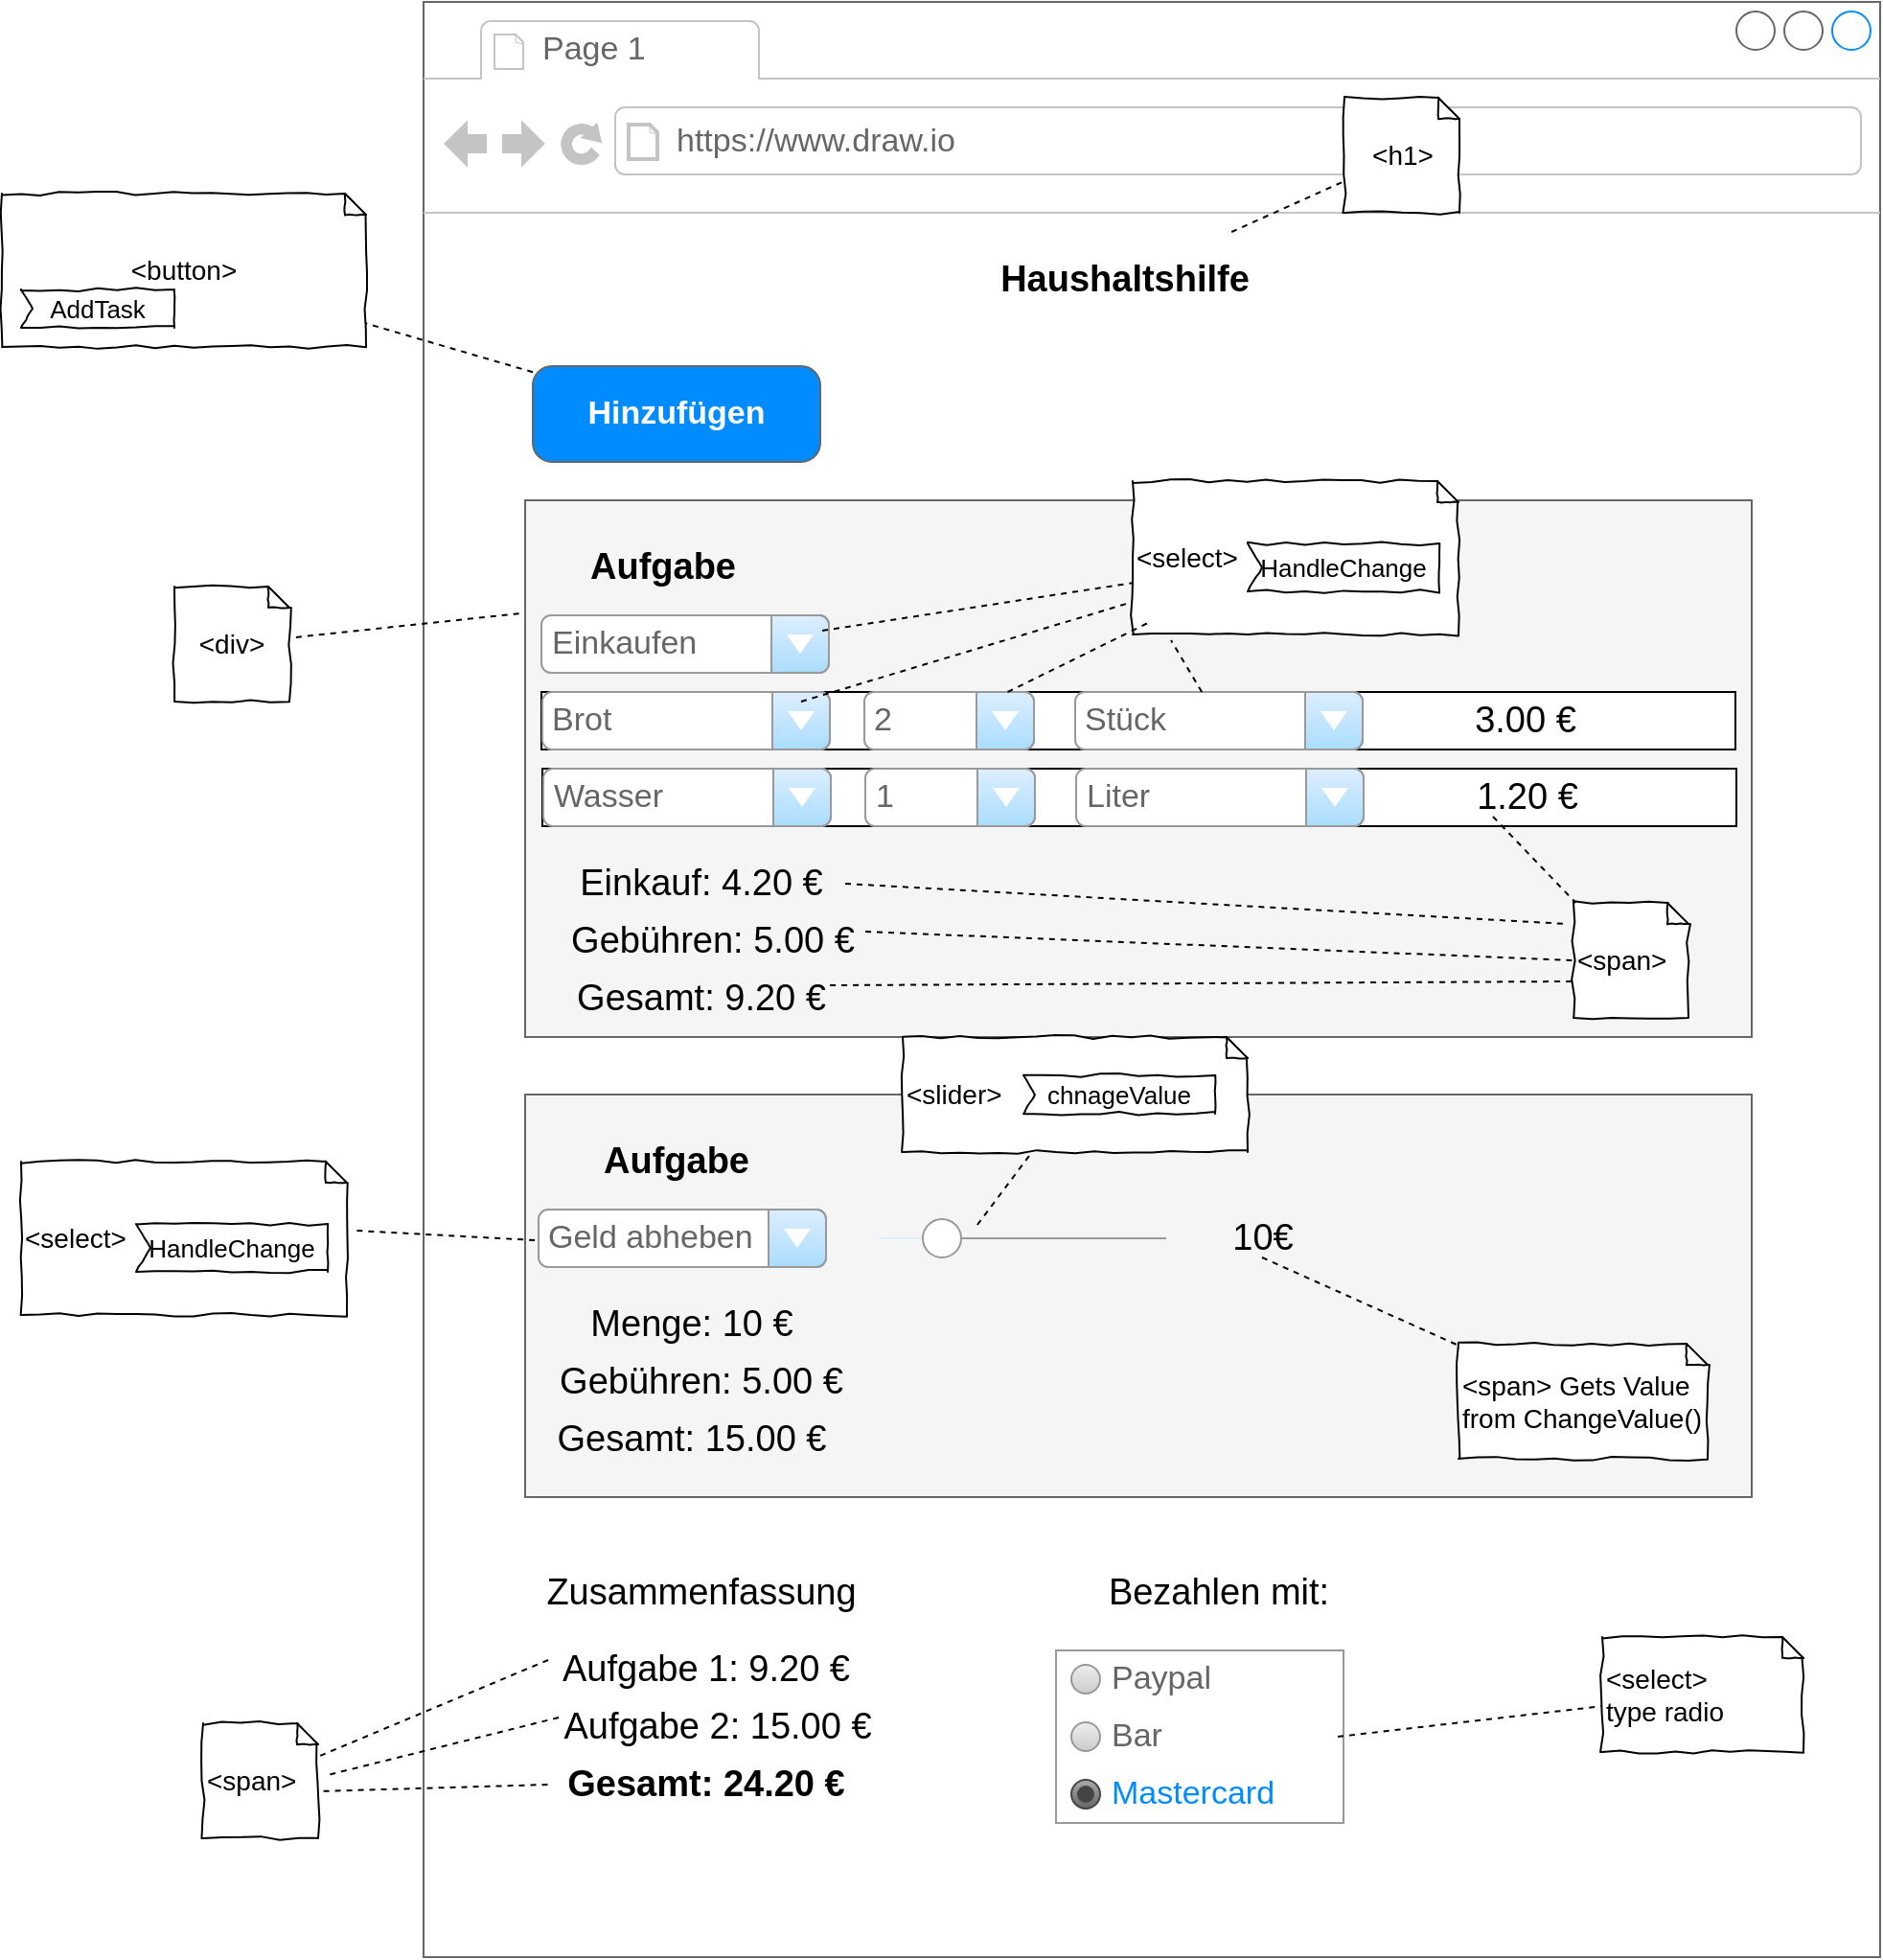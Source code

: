 <mxfile version="13.0.8" type="device"><diagram name="Page-1" id="f1b7ffb7-ca1e-a977-7cf5-a751b3c06c05"><mxGraphModel dx="2248" dy="1882" grid="1" gridSize="10" guides="1" tooltips="1" connect="1" arrows="1" fold="1" page="1" pageScale="1" pageWidth="826" pageHeight="1169" background="#ffffff" math="0" shadow="0"><root><mxCell id="0"/><mxCell id="1" parent="0"/><mxCell id="hwgr4TLDCF2FktcqX4B6-75" value="" style="strokeWidth=1;shadow=0;dashed=0;align=center;html=1;shape=mxgraph.mockup.containers.browserWindow;rSize=0;strokeColor=#666666;strokeColor2=#008cff;strokeColor3=#c4c4c4;mainText=,;recursiveResize=0;" vertex="1" parent="1"><mxGeometry x="50" y="-30" width="760" height="1020" as="geometry"/></mxCell><mxCell id="hwgr4TLDCF2FktcqX4B6-76" value="Page 1" style="strokeWidth=1;shadow=0;dashed=0;align=center;html=1;shape=mxgraph.mockup.containers.anchor;fontSize=17;fontColor=#666666;align=left;" vertex="1" parent="1"><mxGeometry x="110" y="-18" width="110" height="26" as="geometry"/></mxCell><mxCell id="hwgr4TLDCF2FktcqX4B6-77" value="https://www.draw.io" style="strokeWidth=1;shadow=0;dashed=0;align=center;html=1;shape=mxgraph.mockup.containers.anchor;rSize=0;fontSize=17;fontColor=#666666;align=left;" vertex="1" parent="1"><mxGeometry x="180" y="30" width="250" height="26" as="geometry"/></mxCell><mxCell id="hwgr4TLDCF2FktcqX4B6-78" value="" style="rounded=0;whiteSpace=wrap;html=1;fillColor=#f5f5f5;strokeColor=#666666;fontColor=#333333;" vertex="1" parent="1"><mxGeometry x="103" y="230" width="640" height="280" as="geometry"/></mxCell><mxCell id="hwgr4TLDCF2FktcqX4B6-79" value="Haushaltshilfe" style="text;html=1;strokeColor=none;fillColor=none;align=center;verticalAlign=middle;whiteSpace=wrap;rounded=0;fontStyle=1;fontSize=19;" vertex="1" parent="1"><mxGeometry x="346" y="90" width="140" height="50" as="geometry"/></mxCell><mxCell id="hwgr4TLDCF2FktcqX4B6-80" value="Aufgabe" style="text;html=1;strokeColor=none;fillColor=none;align=center;verticalAlign=middle;whiteSpace=wrap;rounded=0;fontStyle=1;fontSize=19;" vertex="1" parent="1"><mxGeometry x="104.5" y="240" width="140" height="50" as="geometry"/></mxCell><mxCell id="hwgr4TLDCF2FktcqX4B6-82" value="Einkaufen" style="strokeWidth=1;shadow=0;dashed=0;align=center;html=1;shape=mxgraph.mockup.forms.comboBox;strokeColor=#999999;fillColor=#ddeeff;align=left;fillColor2=#aaddff;mainText=;fontColor=#666666;fontSize=17;spacingLeft=3;" vertex="1" parent="1"><mxGeometry x="111.5" y="290" width="150" height="30" as="geometry"/></mxCell><mxCell id="hwgr4TLDCF2FktcqX4B6-83" value="" style="rounded=0;whiteSpace=wrap;html=1;fontSize=19;" vertex="1" parent="1"><mxGeometry x="111.5" y="330" width="623" height="30" as="geometry"/></mxCell><mxCell id="hwgr4TLDCF2FktcqX4B6-84" value="Brot" style="strokeWidth=1;shadow=0;dashed=0;align=center;html=1;shape=mxgraph.mockup.forms.comboBox;strokeColor=#999999;fillColor=#ddeeff;align=left;fillColor2=#aaddff;mainText=;fontColor=#666666;fontSize=17;spacingLeft=3;" vertex="1" parent="1"><mxGeometry x="112" y="330" width="150" height="30" as="geometry"/></mxCell><mxCell id="hwgr4TLDCF2FktcqX4B6-85" value="2" style="strokeWidth=1;shadow=0;dashed=0;align=center;html=1;shape=mxgraph.mockup.forms.comboBox;strokeColor=#999999;fillColor=#ddeeff;align=left;fillColor2=#aaddff;mainText=;fontColor=#666666;fontSize=17;spacingLeft=3;" vertex="1" parent="1"><mxGeometry x="280" y="330" width="88.5" height="30" as="geometry"/></mxCell><mxCell id="hwgr4TLDCF2FktcqX4B6-86" value="Stück" style="strokeWidth=1;shadow=0;dashed=0;align=center;html=1;shape=mxgraph.mockup.forms.comboBox;strokeColor=#999999;fillColor=#ddeeff;align=left;fillColor2=#aaddff;mainText=;fontColor=#666666;fontSize=17;spacingLeft=3;" vertex="1" parent="1"><mxGeometry x="390" y="330" width="150" height="30" as="geometry"/></mxCell><mxCell id="hwgr4TLDCF2FktcqX4B6-87" value="3.00 €" style="text;html=1;strokeColor=none;fillColor=none;align=center;verticalAlign=middle;whiteSpace=wrap;rounded=0;fontSize=19;" vertex="1" parent="1"><mxGeometry x="590" y="335" width="70" height="20" as="geometry"/></mxCell><mxCell id="hwgr4TLDCF2FktcqX4B6-88" value="" style="rounded=0;whiteSpace=wrap;html=1;fontSize=19;" vertex="1" parent="1"><mxGeometry x="112" y="370" width="623" height="30" as="geometry"/></mxCell><mxCell id="hwgr4TLDCF2FktcqX4B6-89" value="1.20 €" style="text;html=1;strokeColor=none;fillColor=none;align=center;verticalAlign=middle;whiteSpace=wrap;rounded=0;fontSize=19;" vertex="1" parent="1"><mxGeometry x="590.5" y="375" width="70" height="20" as="geometry"/></mxCell><mxCell id="hwgr4TLDCF2FktcqX4B6-90" value="Liter" style="strokeWidth=1;shadow=0;dashed=0;align=center;html=1;shape=mxgraph.mockup.forms.comboBox;strokeColor=#999999;fillColor=#ddeeff;align=left;fillColor2=#aaddff;mainText=;fontColor=#666666;fontSize=17;spacingLeft=3;" vertex="1" parent="1"><mxGeometry x="390.5" y="370" width="150" height="30" as="geometry"/></mxCell><mxCell id="hwgr4TLDCF2FktcqX4B6-91" value="1" style="strokeWidth=1;shadow=0;dashed=0;align=center;html=1;shape=mxgraph.mockup.forms.comboBox;strokeColor=#999999;fillColor=#ddeeff;align=left;fillColor2=#aaddff;mainText=;fontColor=#666666;fontSize=17;spacingLeft=3;" vertex="1" parent="1"><mxGeometry x="280.5" y="370" width="88.5" height="30" as="geometry"/></mxCell><mxCell id="hwgr4TLDCF2FktcqX4B6-92" value="Wasser" style="strokeWidth=1;shadow=0;dashed=0;align=center;html=1;shape=mxgraph.mockup.forms.comboBox;strokeColor=#999999;fillColor=#ddeeff;align=left;fillColor2=#aaddff;mainText=;fontColor=#666666;fontSize=17;spacingLeft=3;" vertex="1" parent="1"><mxGeometry x="112.5" y="370" width="150" height="30" as="geometry"/></mxCell><mxCell id="hwgr4TLDCF2FktcqX4B6-93" value="Einkauf: 4.20 €" style="text;html=1;strokeColor=none;fillColor=none;align=center;verticalAlign=middle;whiteSpace=wrap;rounded=0;fontSize=19;" vertex="1" parent="1"><mxGeometry x="120" y="420" width="150" height="20" as="geometry"/></mxCell><mxCell id="hwgr4TLDCF2FktcqX4B6-94" value="Gebühren: 5.00 €" style="text;html=1;strokeColor=none;fillColor=none;align=center;verticalAlign=middle;whiteSpace=wrap;rounded=0;fontSize=19;" vertex="1" parent="1"><mxGeometry x="120.5" y="450" width="160" height="20" as="geometry"/></mxCell><mxCell id="hwgr4TLDCF2FktcqX4B6-95" value="Gesamt: 9.20 €" style="text;html=1;strokeColor=none;fillColor=none;align=center;verticalAlign=middle;whiteSpace=wrap;rounded=0;fontSize=19;" vertex="1" parent="1"><mxGeometry x="120" y="480" width="150" height="20" as="geometry"/></mxCell><mxCell id="hwgr4TLDCF2FktcqX4B6-96" value="" style="rounded=0;whiteSpace=wrap;html=1;fillColor=#f5f5f5;strokeColor=#666666;fontColor=#333333;" vertex="1" parent="1"><mxGeometry x="103" y="540" width="640" height="210" as="geometry"/></mxCell><mxCell id="hwgr4TLDCF2FktcqX4B6-120" value="Gesamt: 15.00 €" style="text;html=1;strokeColor=none;fillColor=none;align=center;verticalAlign=middle;whiteSpace=wrap;rounded=0;fontSize=19;" vertex="1" parent="1"><mxGeometry x="114.75" y="710" width="150" height="20" as="geometry"/></mxCell><mxCell id="hwgr4TLDCF2FktcqX4B6-121" value="Gebühren: 5.00 €" style="text;html=1;strokeColor=none;fillColor=none;align=center;verticalAlign=middle;whiteSpace=wrap;rounded=0;fontSize=19;" vertex="1" parent="1"><mxGeometry x="115.25" y="680" width="160" height="20" as="geometry"/></mxCell><mxCell id="hwgr4TLDCF2FktcqX4B6-122" value="Menge: 10 €" style="text;html=1;strokeColor=none;fillColor=none;align=center;verticalAlign=middle;whiteSpace=wrap;rounded=0;fontSize=19;" vertex="1" parent="1"><mxGeometry x="114.75" y="650" width="150" height="20" as="geometry"/></mxCell><mxCell id="hwgr4TLDCF2FktcqX4B6-123" value="Aufgabe" style="text;html=1;strokeColor=none;fillColor=none;align=center;verticalAlign=middle;whiteSpace=wrap;rounded=0;fontStyle=1;fontSize=19;" vertex="1" parent="1"><mxGeometry x="111.5" y="550" width="140" height="50" as="geometry"/></mxCell><mxCell id="hwgr4TLDCF2FktcqX4B6-124" value="Geld abheben" style="strokeWidth=1;shadow=0;dashed=0;align=center;html=1;shape=mxgraph.mockup.forms.comboBox;strokeColor=#999999;fillColor=#ddeeff;align=left;fillColor2=#aaddff;mainText=;fontColor=#666666;fontSize=17;spacingLeft=3;" vertex="1" parent="1"><mxGeometry x="110" y="600" width="150" height="30" as="geometry"/></mxCell><mxCell id="hwgr4TLDCF2FktcqX4B6-125" value="" style="verticalLabelPosition=bottom;shadow=0;dashed=0;align=center;html=1;verticalAlign=top;strokeWidth=1;shape=mxgraph.mockup.forms.horSlider;strokeColor=#999999;sliderStyle=basic;sliderPos=20;handleStyle=circle;fillColor2=#ddeeff;fontSize=19;" vertex="1" parent="1"><mxGeometry x="287.5" y="600" width="150" height="30" as="geometry"/></mxCell><mxCell id="hwgr4TLDCF2FktcqX4B6-126" value="10€" style="text;html=1;strokeColor=none;fillColor=none;align=center;verticalAlign=middle;whiteSpace=wrap;rounded=0;fontSize=19;" vertex="1" parent="1"><mxGeometry x="467.5" y="605" width="40" height="20" as="geometry"/></mxCell><mxCell id="hwgr4TLDCF2FktcqX4B6-127" value="Zusammenfassung" style="text;html=1;strokeColor=none;fillColor=none;align=center;verticalAlign=middle;whiteSpace=wrap;rounded=0;fontSize=19;" vertex="1" parent="1"><mxGeometry x="80" y="790" width="230" height="20" as="geometry"/></mxCell><mxCell id="hwgr4TLDCF2FktcqX4B6-129" value="Aufgabe 1: 9.20 €" style="text;html=1;strokeColor=none;fillColor=none;align=center;verticalAlign=middle;whiteSpace=wrap;rounded=0;fontSize=19;" vertex="1" parent="1"><mxGeometry x="115" y="830" width="165" height="20" as="geometry"/></mxCell><mxCell id="hwgr4TLDCF2FktcqX4B6-130" value="&lt;b&gt;Gesamt: 24.20 €&lt;/b&gt;" style="text;html=1;strokeColor=none;fillColor=none;align=center;verticalAlign=middle;whiteSpace=wrap;rounded=0;fontSize=19;" vertex="1" parent="1"><mxGeometry x="114.75" y="890" width="165" height="20" as="geometry"/></mxCell><mxCell id="hwgr4TLDCF2FktcqX4B6-131" value="Aufgabe 2: 15.00 €" style="text;html=1;strokeColor=none;fillColor=none;align=center;verticalAlign=middle;whiteSpace=wrap;rounded=0;fontSize=19;" vertex="1" parent="1"><mxGeometry x="120.5" y="860" width="165" height="20" as="geometry"/></mxCell><mxCell id="hwgr4TLDCF2FktcqX4B6-132" value="" style="strokeWidth=1;shadow=0;dashed=0;align=center;html=1;shape=mxgraph.mockup.forms.rrect;rSize=0;strokeColor=#999999;fillColor=#ffffff;recursiveResize=0;fontSize=19;" vertex="1" parent="1"><mxGeometry x="380" y="830" width="150" height="90" as="geometry"/></mxCell><mxCell id="hwgr4TLDCF2FktcqX4B6-133" value="Paypal" style="shape=ellipse;rSize=0;fillColor=#eeeeee;strokeColor=#999999;gradientColor=#cccccc;html=1;align=left;spacingLeft=4;fontSize=17;fontColor=#666666;labelPosition=right;" vertex="1" parent="hwgr4TLDCF2FktcqX4B6-132"><mxGeometry x="8" y="7.5" width="15" height="15" as="geometry"/></mxCell><mxCell id="hwgr4TLDCF2FktcqX4B6-134" value="Bar" style="shape=ellipse;rSize=0;fillColor=#eeeeee;strokeColor=#999999;gradientColor=#cccccc;html=1;align=left;spacingLeft=4;fontSize=17;fontColor=#666666;labelPosition=right;" vertex="1" parent="hwgr4TLDCF2FktcqX4B6-132"><mxGeometry x="8" y="37.5" width="15" height="15" as="geometry"/></mxCell><mxCell id="hwgr4TLDCF2FktcqX4B6-135" value="Mastercard" style="shape=ellipse;rSize=0;fillColor=#aaaaaa;strokeColor=#444444;gradientColor=#666666;html=1;align=left;spacingLeft=4;fontSize=17;fontColor=#008cff;labelPosition=right;" vertex="1" parent="hwgr4TLDCF2FktcqX4B6-132"><mxGeometry x="8" y="67.5" width="15" height="15" as="geometry"/></mxCell><mxCell id="hwgr4TLDCF2FktcqX4B6-136" value="" style="shape=ellipse;fillColor=#444444;strokeColor=none;html=1;" vertex="1" parent="hwgr4TLDCF2FktcqX4B6-135"><mxGeometry x="3" y="3" width="9" height="9" as="geometry"/></mxCell><mxCell id="hwgr4TLDCF2FktcqX4B6-138" value="Bezahlen mit:" style="text;html=1;strokeColor=none;fillColor=none;align=center;verticalAlign=middle;whiteSpace=wrap;rounded=0;fontSize=19;" vertex="1" parent="1"><mxGeometry x="350" y="790" width="230" height="20" as="geometry"/></mxCell><mxCell id="hwgr4TLDCF2FktcqX4B6-139" value="&amp;lt;h1&amp;gt;" style="shape=note;strokeWidth=1;fontSize=14;size=11;whiteSpace=wrap;html=1;rounded=0;shadow=0;comic=1;fillColor=#FFFFFF;align=center;" vertex="1" parent="1"><mxGeometry x="530.5" y="20" width="60" height="60" as="geometry"/></mxCell><mxCell id="hwgr4TLDCF2FktcqX4B6-140" value="" style="endArrow=none;dashed=1;html=1;fontSize=19;" edge="1" target="hwgr4TLDCF2FktcqX4B6-139" parent="1" source="hwgr4TLDCF2FktcqX4B6-79"><mxGeometry width="50" height="50" relative="1" as="geometry"><mxPoint x="493" y="152.5" as="sourcePoint"/><mxPoint x="397.5" y="170" as="targetPoint"/></mxGeometry></mxCell><mxCell id="hwgr4TLDCF2FktcqX4B6-224" value="Hinzufügen" style="strokeWidth=1;shadow=0;dashed=0;align=center;html=1;shape=mxgraph.mockup.buttons.button;strokeColor=#666666;fontColor=#ffffff;mainText=;buttonStyle=round;fontSize=17;fontStyle=1;fillColor=#008cff;whiteSpace=wrap;" vertex="1" parent="1"><mxGeometry x="107" y="160" width="150" height="50" as="geometry"/></mxCell><mxCell id="hwgr4TLDCF2FktcqX4B6-225" value="&amp;lt;button&amp;gt;" style="shape=note;strokeWidth=1;fontSize=14;size=11;whiteSpace=wrap;html=1;rounded=0;shadow=0;comic=1;fillColor=#FFFFFF;align=center;" vertex="1" parent="1"><mxGeometry x="-170" y="70" width="190" height="80" as="geometry"/></mxCell><mxCell id="hwgr4TLDCF2FktcqX4B6-226" value="" style="endArrow=none;dashed=1;html=1;fontSize=19;" edge="1" target="hwgr4TLDCF2FktcqX4B6-225" parent="1" source="hwgr4TLDCF2FktcqX4B6-224"><mxGeometry width="50" height="50" relative="1" as="geometry"><mxPoint x="-70" y="150" as="sourcePoint"/><mxPoint x="-180" y="170" as="targetPoint"/></mxGeometry></mxCell><mxCell id="hwgr4TLDCF2FktcqX4B6-227" value="AddTask" style="shape=mxgraph.sysml.accEvent;flipH=0;whiteSpace=wrap;align=center;shadow=0;strokeWidth=1;comic=1;fontSize=13;" vertex="1" parent="1"><mxGeometry x="-160" y="120" width="80" height="20" as="geometry"/></mxCell><mxCell id="hwgr4TLDCF2FktcqX4B6-228" value="&amp;lt;div&amp;gt;" style="shape=note;strokeWidth=1;fontSize=14;size=11;whiteSpace=wrap;html=1;rounded=0;shadow=0;comic=1;fillColor=#FFFFFF;align=center;" vertex="1" parent="1"><mxGeometry x="-80" y="275" width="60" height="60" as="geometry"/></mxCell><mxCell id="hwgr4TLDCF2FktcqX4B6-229" value="" style="endArrow=none;dashed=1;html=1;fontSize=13;exitX=-0.005;exitY=0.211;exitDx=0;exitDy=0;exitPerimeter=0;" edge="1" target="hwgr4TLDCF2FktcqX4B6-228" parent="1" source="hwgr4TLDCF2FktcqX4B6-78"><mxGeometry width="50" height="50" relative="1" as="geometry"><mxPoint x="-110" y="335" as="sourcePoint"/><mxPoint x="-220" y="355" as="targetPoint"/></mxGeometry></mxCell><mxCell id="hwgr4TLDCF2FktcqX4B6-230" value="&amp;lt;select&amp;gt;&amp;nbsp;" style="shape=note;strokeWidth=1;fontSize=14;size=11;whiteSpace=wrap;html=1;rounded=0;shadow=0;comic=1;fillColor=#FFFFFF;align=left;" vertex="1" parent="1"><mxGeometry x="420" y="220" width="170" height="80" as="geometry"/></mxCell><mxCell id="hwgr4TLDCF2FktcqX4B6-231" value="" style="endArrow=none;dashed=1;html=1;fontSize=13;exitX=0.977;exitY=0.267;exitDx=0;exitDy=0;exitPerimeter=0;" edge="1" target="hwgr4TLDCF2FktcqX4B6-230" parent="1" source="hwgr4TLDCF2FktcqX4B6-82"><mxGeometry width="50" height="50" relative="1" as="geometry"><mxPoint x="390" y="300" as="sourcePoint"/><mxPoint x="280" y="320" as="targetPoint"/></mxGeometry></mxCell><mxCell id="hwgr4TLDCF2FktcqX4B6-232" value="HandleChange" style="shape=mxgraph.sysml.accEvent;flipH=0;whiteSpace=wrap;align=center;shadow=0;strokeWidth=1;comic=1;fontSize=13;" vertex="1" parent="1"><mxGeometry x="480" y="252.5" width="100" height="25" as="geometry"/></mxCell><mxCell id="hwgr4TLDCF2FktcqX4B6-234" value="" style="endArrow=none;dashed=1;html=1;fontSize=13;exitX=0.9;exitY=0.167;exitDx=0;exitDy=0;exitPerimeter=0;" edge="1" parent="1" source="hwgr4TLDCF2FktcqX4B6-84"><mxGeometry width="50" height="50" relative="1" as="geometry"><mxPoint x="268.05" y="308.01" as="sourcePoint"/><mxPoint x="420" y="283" as="targetPoint"/></mxGeometry></mxCell><mxCell id="hwgr4TLDCF2FktcqX4B6-236" value="" style="endArrow=none;dashed=1;html=1;fontSize=13;" edge="1" parent="1" source="hwgr4TLDCF2FktcqX4B6-85"><mxGeometry width="50" height="50" relative="1" as="geometry"><mxPoint x="257" y="345.01" as="sourcePoint"/><mxPoint x="430" y="293" as="targetPoint"/></mxGeometry></mxCell><mxCell id="hwgr4TLDCF2FktcqX4B6-237" value="" style="endArrow=none;dashed=1;html=1;fontSize=13;" edge="1" parent="1" source="hwgr4TLDCF2FktcqX4B6-86"><mxGeometry width="50" height="50" relative="1" as="geometry"><mxPoint x="364.755" y="340" as="sourcePoint"/><mxPoint x="440" y="303" as="targetPoint"/></mxGeometry></mxCell><mxCell id="hwgr4TLDCF2FktcqX4B6-238" value="&amp;lt;span&amp;gt;" style="shape=note;strokeWidth=1;fontSize=14;size=11;whiteSpace=wrap;html=1;rounded=0;shadow=0;comic=1;fillColor=#FFFFFF;align=left;" vertex="1" parent="1"><mxGeometry x="650" y="440" width="60" height="60" as="geometry"/></mxCell><mxCell id="hwgr4TLDCF2FktcqX4B6-239" value="" style="endArrow=none;dashed=1;html=1;fontSize=13;exitX=0.25;exitY=1;exitDx=0;exitDy=0;" edge="1" target="hwgr4TLDCF2FktcqX4B6-238" parent="1" source="hwgr4TLDCF2FktcqX4B6-89"><mxGeometry width="50" height="50" relative="1" as="geometry"><mxPoint x="690" y="300" as="sourcePoint"/><mxPoint x="580" y="320" as="targetPoint"/></mxGeometry></mxCell><mxCell id="hwgr4TLDCF2FktcqX4B6-240" value="" style="endArrow=none;dashed=1;html=1;fontSize=13;exitX=1;exitY=0.5;exitDx=0;exitDy=0;entryX=-0.067;entryY=0.183;entryDx=0;entryDy=0;entryPerimeter=0;" edge="1" parent="1" source="hwgr4TLDCF2FktcqX4B6-93" target="hwgr4TLDCF2FktcqX4B6-238"><mxGeometry width="50" height="50" relative="1" as="geometry"><mxPoint x="618" y="405" as="sourcePoint"/><mxPoint x="661.2" y="450" as="targetPoint"/></mxGeometry></mxCell><mxCell id="hwgr4TLDCF2FktcqX4B6-241" value="" style="endArrow=none;dashed=1;html=1;fontSize=13;exitX=1;exitY=0.25;exitDx=0;exitDy=0;entryX=0;entryY=0.5;entryDx=0;entryDy=0;entryPerimeter=0;" edge="1" parent="1" source="hwgr4TLDCF2FktcqX4B6-94" target="hwgr4TLDCF2FktcqX4B6-238"><mxGeometry width="50" height="50" relative="1" as="geometry"><mxPoint x="280" y="440" as="sourcePoint"/><mxPoint x="671.2" y="460" as="targetPoint"/></mxGeometry></mxCell><mxCell id="hwgr4TLDCF2FktcqX4B6-242" value="" style="endArrow=none;dashed=1;html=1;fontSize=13;exitX=0.947;exitY=0.15;exitDx=0;exitDy=0;exitPerimeter=0;entryX=0.033;entryY=0.683;entryDx=0;entryDy=0;entryPerimeter=0;" edge="1" parent="1" source="hwgr4TLDCF2FktcqX4B6-95" target="hwgr4TLDCF2FktcqX4B6-238"><mxGeometry width="50" height="50" relative="1" as="geometry"><mxPoint x="290.5" y="465" as="sourcePoint"/><mxPoint x="681.2" y="470" as="targetPoint"/></mxGeometry></mxCell><mxCell id="hwgr4TLDCF2FktcqX4B6-244" value="&amp;lt;select&amp;gt;&amp;nbsp;" style="shape=note;strokeWidth=1;fontSize=14;size=11;whiteSpace=wrap;html=1;rounded=0;shadow=0;comic=1;fillColor=#FFFFFF;align=left;" vertex="1" parent="1"><mxGeometry x="-160" y="575" width="170" height="80" as="geometry"/></mxCell><mxCell id="hwgr4TLDCF2FktcqX4B6-245" value="HandleChange" style="shape=mxgraph.sysml.accEvent;flipH=0;whiteSpace=wrap;align=center;shadow=0;strokeWidth=1;comic=1;fontSize=13;" vertex="1" parent="1"><mxGeometry x="-100" y="607.5" width="100" height="25" as="geometry"/></mxCell><mxCell id="hwgr4TLDCF2FktcqX4B6-246" value="" style="endArrow=none;dashed=1;html=1;fontSize=13;exitX=-0.013;exitY=0.533;exitDx=0;exitDy=0;exitPerimeter=0;entryX=1.029;entryY=0.45;entryDx=0;entryDy=0;entryPerimeter=0;" edge="1" parent="1" source="hwgr4TLDCF2FktcqX4B6-124" target="hwgr4TLDCF2FktcqX4B6-244"><mxGeometry width="50" height="50" relative="1" as="geometry"><mxPoint x="268.05" y="308.01" as="sourcePoint"/><mxPoint x="430" y="283.083" as="targetPoint"/></mxGeometry></mxCell><mxCell id="hwgr4TLDCF2FktcqX4B6-247" value="&amp;lt;slider&amp;gt;" style="shape=note;strokeWidth=1;fontSize=14;size=11;whiteSpace=wrap;html=1;rounded=0;shadow=0;comic=1;fillColor=#FFFFFF;align=left;" vertex="1" parent="1"><mxGeometry x="300" y="510" width="180" height="60" as="geometry"/></mxCell><mxCell id="hwgr4TLDCF2FktcqX4B6-248" value="" style="endArrow=none;dashed=1;html=1;fontSize=13;exitX=0.343;exitY=0.267;exitDx=0;exitDy=0;exitPerimeter=0;" edge="1" target="hwgr4TLDCF2FktcqX4B6-247" parent="1" source="hwgr4TLDCF2FktcqX4B6-125"><mxGeometry width="50" height="50" relative="1" as="geometry"><mxPoint x="346" y="575" as="sourcePoint"/><mxPoint x="236" y="595" as="targetPoint"/></mxGeometry></mxCell><mxCell id="hwgr4TLDCF2FktcqX4B6-249" value="chnageValue" style="shape=mxgraph.sysml.accEvent;flipH=0;whiteSpace=wrap;align=center;shadow=0;strokeWidth=1;comic=1;fontSize=13;" vertex="1" parent="1"><mxGeometry x="363" y="530" width="100" height="20" as="geometry"/></mxCell><mxCell id="hwgr4TLDCF2FktcqX4B6-250" value="&amp;lt;span&amp;gt; Gets Value from ChangeValue()" style="shape=note;strokeWidth=1;fontSize=14;size=11;whiteSpace=wrap;html=1;rounded=0;shadow=0;comic=1;fillColor=#FFFFFF;align=left;" vertex="1" parent="1"><mxGeometry x="590" y="670" width="130" height="60" as="geometry"/></mxCell><mxCell id="hwgr4TLDCF2FktcqX4B6-251" value="" style="endArrow=none;dashed=1;html=1;fontSize=13;exitX=0.5;exitY=1;exitDx=0;exitDy=0;" edge="1" target="hwgr4TLDCF2FktcqX4B6-250" parent="1" source="hwgr4TLDCF2FktcqX4B6-126"><mxGeometry width="50" height="50" relative="1" as="geometry"><mxPoint x="560" y="730" as="sourcePoint"/><mxPoint x="450" y="750" as="targetPoint"/></mxGeometry></mxCell><mxCell id="hwgr4TLDCF2FktcqX4B6-252" value="&amp;lt;span&amp;gt;" style="shape=note;strokeWidth=1;fontSize=14;size=11;whiteSpace=wrap;html=1;rounded=0;shadow=0;comic=1;fillColor=#FFFFFF;align=left;" vertex="1" parent="1"><mxGeometry x="-65" y="868" width="60" height="60" as="geometry"/></mxCell><mxCell id="hwgr4TLDCF2FktcqX4B6-253" value="" style="endArrow=none;dashed=1;html=1;fontSize=13;exitX=0;exitY=0.25;exitDx=0;exitDy=0;" edge="1" target="hwgr4TLDCF2FktcqX4B6-252" parent="1" source="hwgr4TLDCF2FktcqX4B6-129"><mxGeometry width="50" height="50" relative="1" as="geometry"><mxPoint x="-95" y="928" as="sourcePoint"/><mxPoint x="-205" y="948" as="targetPoint"/></mxGeometry></mxCell><mxCell id="hwgr4TLDCF2FktcqX4B6-254" value="" style="endArrow=none;dashed=1;html=1;fontSize=13;exitX=0;exitY=0.25;exitDx=0;exitDy=0;" edge="1" parent="1" source="hwgr4TLDCF2FktcqX4B6-131"><mxGeometry width="50" height="50" relative="1" as="geometry"><mxPoint x="125" y="845" as="sourcePoint"/><mxPoint y="895" as="targetPoint"/></mxGeometry></mxCell><mxCell id="hwgr4TLDCF2FktcqX4B6-255" value="" style="endArrow=none;dashed=1;html=1;fontSize=13;exitX=0;exitY=0.5;exitDx=0;exitDy=0;entryX=0;entryY=0;entryDx=60;entryDy=35.5;entryPerimeter=0;" edge="1" parent="1" source="hwgr4TLDCF2FktcqX4B6-130" target="hwgr4TLDCF2FktcqX4B6-252"><mxGeometry width="50" height="50" relative="1" as="geometry"><mxPoint x="130.5" y="875" as="sourcePoint"/><mxPoint x="10" y="905" as="targetPoint"/></mxGeometry></mxCell><mxCell id="hwgr4TLDCF2FktcqX4B6-256" value="&amp;lt;select&amp;gt;&lt;br&gt;type radio" style="shape=note;strokeWidth=1;fontSize=14;size=11;whiteSpace=wrap;html=1;rounded=0;shadow=0;comic=1;fillColor=#FFFFFF;align=left;" vertex="1" parent="1"><mxGeometry x="665" y="823" width="105" height="60" as="geometry"/></mxCell><mxCell id="hwgr4TLDCF2FktcqX4B6-257" value="" style="endArrow=none;dashed=1;html=1;fontSize=13;exitX=0.98;exitY=0.5;exitDx=0;exitDy=0;exitPerimeter=0;" edge="1" target="hwgr4TLDCF2FktcqX4B6-256" parent="1" source="hwgr4TLDCF2FktcqX4B6-132"><mxGeometry width="50" height="50" relative="1" as="geometry"><mxPoint x="635" y="883" as="sourcePoint"/><mxPoint x="525" y="903" as="targetPoint"/></mxGeometry></mxCell></root></mxGraphModel></diagram></mxfile>